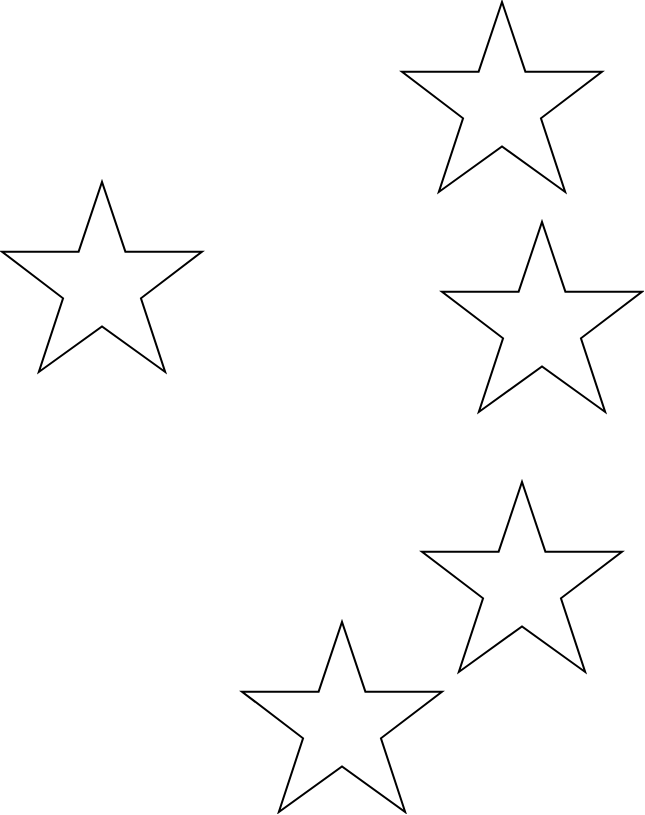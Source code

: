 <mxfile version="11.3.1" type="github" pages="1"><diagram id="l1o-KRvpDxEGq_LNbT_4" name="Page-1"><mxGraphModel dx="772" dy="431" grid="1" gridSize="10" guides="1" tooltips="1" connect="1" arrows="1" fold="1" page="1" pageScale="1" pageWidth="4000" pageHeight="2000" math="0" shadow="0"><root><mxCell id="0"/><mxCell id="1" parent="0"/><mxCell id="rtOXsbuOyNHzFruKbj-x-3" value="" style="verticalLabelPosition=bottom;verticalAlign=top;html=1;shape=mxgraph.basic.star" parent="1" vertex="1"><mxGeometry x="50" y="90" width="100" height="95" as="geometry"/></mxCell><mxCell id="rtOXsbuOyNHzFruKbj-x-4" value="" style="verticalLabelPosition=bottom;verticalAlign=top;html=1;shape=mxgraph.basic.star" parent="1" vertex="1"><mxGeometry x="170" y="310" width="100" height="95" as="geometry"/></mxCell><mxCell id="rtOXsbuOyNHzFruKbj-x-5" value="" style="verticalLabelPosition=bottom;verticalAlign=top;html=1;shape=mxgraph.basic.star" parent="1" vertex="1"><mxGeometry x="260" y="240" width="100" height="95" as="geometry"/></mxCell><mxCell id="rtOXsbuOyNHzFruKbj-x-6" value="" style="verticalLabelPosition=bottom;verticalAlign=top;html=1;shape=mxgraph.basic.star" parent="1" vertex="1"><mxGeometry x="270" y="110" width="100" height="95" as="geometry"/></mxCell><mxCell id="rtOXsbuOyNHzFruKbj-x-7" value="" style="verticalLabelPosition=bottom;verticalAlign=top;html=1;shape=mxgraph.basic.star" parent="1" vertex="1"><mxGeometry x="250" width="100" height="95" as="geometry"/></mxCell></root></mxGraphModel></diagram></mxfile>
